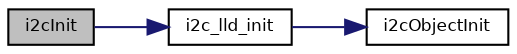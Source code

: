 digraph "i2cInit"
{
  bgcolor="transparent";
  edge [fontname="Helvetica",fontsize="8",labelfontname="Helvetica",labelfontsize="8"];
  node [fontname="Helvetica",fontsize="8",shape=record];
  rankdir="LR";
  Node22 [label="i2cInit",height=0.2,width=0.4,color="black", fillcolor="grey75", style="filled", fontcolor="black"];
  Node22 -> Node23 [color="midnightblue",fontsize="8",style="solid",fontname="Helvetica"];
  Node23 [label="i2c_lld_init",height=0.2,width=0.4,color="black",URL="$group___i2_c.html#gaae1796056a2fa05caa11a243183b19c2",tooltip="Low level I2C driver initialization. "];
  Node23 -> Node24 [color="midnightblue",fontsize="8",style="solid",fontname="Helvetica"];
  Node24 [label="i2cObjectInit",height=0.2,width=0.4,color="black",URL="$group___i2_c.html#ga2dd7be686d8e136b1deebfeb20e868f9",tooltip="Initializes the standard part of a I2CDriver structure. "];
}
